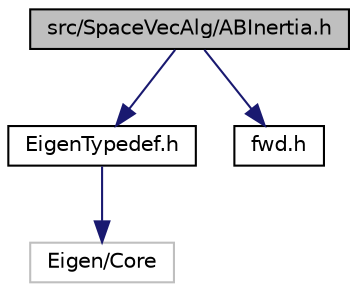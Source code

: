 digraph "src/SpaceVecAlg/ABInertia.h"
{
  edge [fontname="Helvetica",fontsize="10",labelfontname="Helvetica",labelfontsize="10"];
  node [fontname="Helvetica",fontsize="10",shape=record];
  Node0 [label="src/SpaceVecAlg/ABInertia.h",height=0.2,width=0.4,color="black", fillcolor="grey75", style="filled", fontcolor="black"];
  Node0 -> Node1 [color="midnightblue",fontsize="10",style="solid",fontname="Helvetica"];
  Node1 [label="EigenTypedef.h",height=0.2,width=0.4,color="black", fillcolor="white", style="filled",URL="$EigenTypedef_8h.html"];
  Node1 -> Node2 [color="midnightblue",fontsize="10",style="solid",fontname="Helvetica"];
  Node2 [label="Eigen/Core",height=0.2,width=0.4,color="grey75", fillcolor="white", style="filled"];
  Node0 -> Node3 [color="midnightblue",fontsize="10",style="solid",fontname="Helvetica"];
  Node3 [label="fwd.h",height=0.2,width=0.4,color="black", fillcolor="white", style="filled",URL="$fwd_8h.html"];
}

